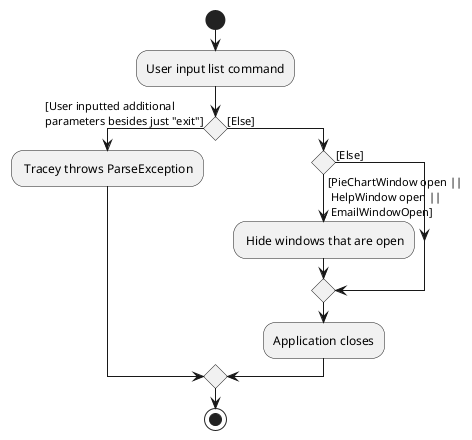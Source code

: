 @startuml
'https://plantuml.com/activity-diagram-beta

start
:User input list command;

if () then ([User inputted additional\nparameters besides just "exit"])
    : Tracey throws ParseException;

    else ([Else])
        if () then ([PieChartWindow open ||\n HelpWindow open ||\n EmailWindowOpen]\n)
            : Hide windows that are open;

        else ([Else])
        endif

        :Application closes;
endif
stop

@enduml
